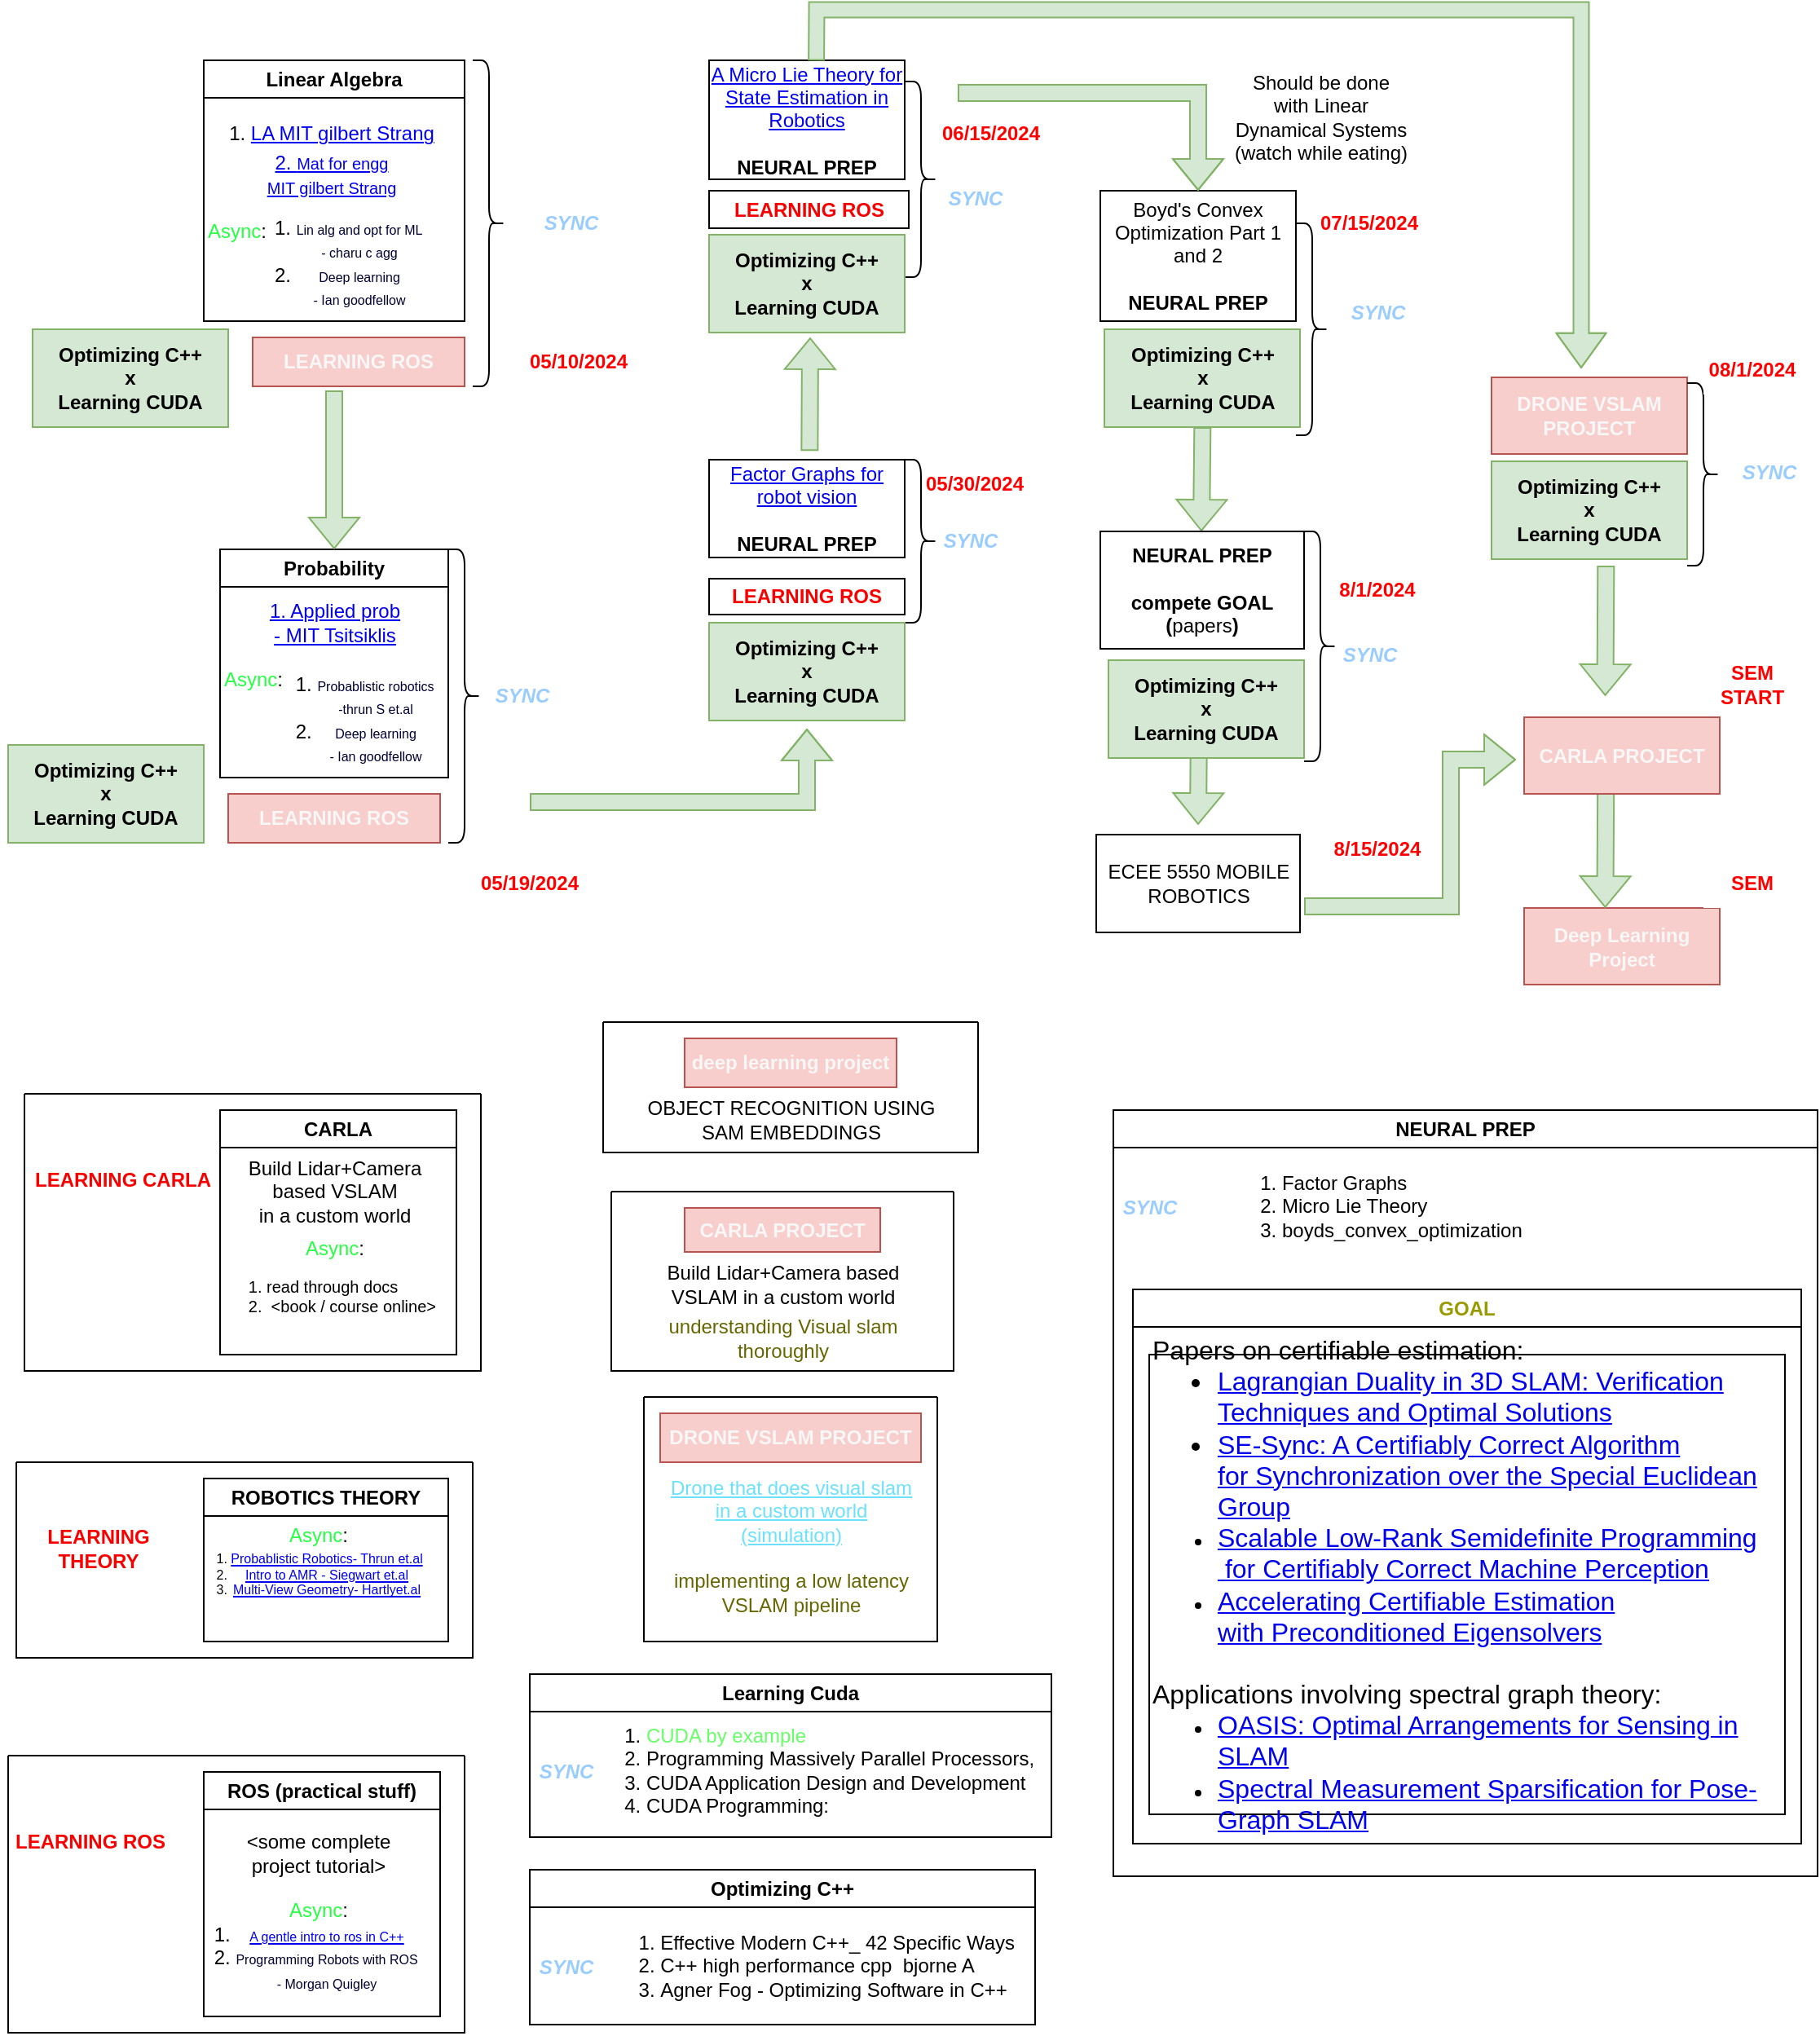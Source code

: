 <mxfile version="24.3.0" type="github">
  <diagram id="C5RBs43oDa-KdzZeNtuy" name="Page-1">
    <mxGraphModel dx="-1105" dy="280" grid="1" gridSize="10" guides="1" tooltips="1" connect="1" arrows="1" fold="1" page="1" pageScale="1" pageWidth="827" pageHeight="1169" math="0" shadow="0">
      <root>
        <mxCell id="WIyWlLk6GJQsqaUBKTNV-0" />
        <mxCell id="WIyWlLk6GJQsqaUBKTNV-1" parent="WIyWlLk6GJQsqaUBKTNV-0" />
        <mxCell id="WCqFs-Lxz6n811bPiyBm-0" value="Learning Cuda" style="swimlane;whiteSpace=wrap;html=1;" parent="WIyWlLk6GJQsqaUBKTNV-1" vertex="1">
          <mxGeometry x="2275" y="1191" width="320" height="100" as="geometry" />
        </mxCell>
        <mxCell id="WCqFs-Lxz6n811bPiyBm-3" value="&lt;ol&gt;&lt;li style=&quot;text-align: left;&quot;&gt;&lt;span style=&quot;background-color: initial;&quot;&gt;&lt;font color=&quot;#66ff66&quot;&gt;CUDA by example&lt;/font&gt;&lt;/span&gt;&lt;/li&gt;&lt;li style=&quot;text-align: left;&quot;&gt;&lt;span style=&quot;background-color: initial;&quot;&gt;Programming Massively Parallel Processors,&lt;/span&gt;&lt;br&gt;&lt;/li&gt;&lt;li style=&quot;text-align: left;&quot;&gt;CUDA Application Design and Development&amp;nbsp;&lt;br&gt;&lt;/li&gt;&lt;li style=&quot;text-align: left;&quot;&gt;CUDA Programming:&amp;nbsp;&lt;br&gt;&lt;/li&gt;&lt;/ol&gt;" style="text;html=1;align=center;verticalAlign=middle;resizable=0;points=[];autosize=1;strokeColor=none;fillColor=none;spacingTop=-7;spacingBottom=-4;" parent="WCqFs-Lxz6n811bPiyBm-0" vertex="1">
          <mxGeometry x="20" y="20" width="300" height="80" as="geometry" />
        </mxCell>
        <mxCell id="WCqFs-Lxz6n811bPiyBm-298" value="&lt;b&gt;&lt;font color=&quot;#99ccff&quot;&gt;&lt;i&gt;SYNC&lt;/i&gt;&lt;/font&gt;&lt;/b&gt;" style="text;html=1;align=center;verticalAlign=middle;resizable=0;points=[];autosize=1;strokeColor=none;fillColor=none;" parent="WCqFs-Lxz6n811bPiyBm-0" vertex="1">
          <mxGeometry x="-8" y="45" width="60" height="30" as="geometry" />
        </mxCell>
        <mxCell id="WCqFs-Lxz6n811bPiyBm-224" value="Probability" style="swimlane;whiteSpace=wrap;html=1;" parent="WIyWlLk6GJQsqaUBKTNV-1" vertex="1">
          <mxGeometry x="2085" y="501" width="140" height="140" as="geometry" />
        </mxCell>
        <mxCell id="WCqFs-Lxz6n811bPiyBm-225" value="&lt;a href=&quot;https://ocw.mit.edu/courses/6-041-probabilistic-systems-analysis-and-applied-probability-fall-2010/video_galleries/video-lectures/&quot;&gt;1. Applied prob&lt;br&gt;- MIT Tsitsiklis&lt;/a&gt;" style="text;html=1;align=center;verticalAlign=middle;resizable=0;points=[];autosize=1;strokeColor=none;fillColor=none;" parent="WCqFs-Lxz6n811bPiyBm-224" vertex="1">
          <mxGeometry x="20" y="25" width="100" height="40" as="geometry" />
        </mxCell>
        <mxCell id="WCqFs-Lxz6n811bPiyBm-226" value="&lt;ol&gt;&lt;li&gt;&lt;font style=&quot;font-size: 8px;&quot; color=&quot;#000033&quot;&gt;Probablistic robotics&lt;br&gt;-thrun S et.al&lt;br&gt;&lt;/font&gt;&lt;/li&gt;&lt;li&gt;&lt;font style=&quot;font-size: 8px;&quot; color=&quot;#000033&quot;&gt;Deep learning &lt;br&gt;- Ian goodfellow&lt;br&gt;&lt;/font&gt;&lt;/li&gt;&lt;/ol&gt;" style="text;html=1;align=center;verticalAlign=middle;resizable=0;points=[];autosize=1;strokeColor=none;fillColor=none;spacingTop=-7;spacingBottom=-4;" parent="WCqFs-Lxz6n811bPiyBm-224" vertex="1">
          <mxGeometry x="10" y="65" width="130" height="80" as="geometry" />
        </mxCell>
        <mxCell id="WCqFs-Lxz6n811bPiyBm-227" value="&lt;a href=&quot;https://www.cs.cmu.edu/~kaess/pub/Dellaert17fnt.pdf&quot;&gt;Factor Graphs for robot vision&lt;/a&gt;&lt;br&gt;&lt;br&gt;&lt;b&gt;NEURAL PREP&lt;/b&gt;" style="rounded=0;whiteSpace=wrap;html=1;" parent="WIyWlLk6GJQsqaUBKTNV-1" vertex="1">
          <mxGeometry x="2385" y="446" width="120" height="60" as="geometry" />
        </mxCell>
        <mxCell id="WCqFs-Lxz6n811bPiyBm-228" value="&lt;a href=&quot;https://arxiv.org/pdf/1812.015.pdf&quot;&gt;A Micro Lie Theory for State Estimation in Robotics&lt;/a&gt;&lt;br&gt;&lt;br&gt;&lt;b&gt;NEURAL PREP&lt;/b&gt;" style="rounded=0;whiteSpace=wrap;html=1;" parent="WIyWlLk6GJQsqaUBKTNV-1" vertex="1">
          <mxGeometry x="2385" y="201" width="120" height="73" as="geometry" />
        </mxCell>
        <mxCell id="WCqFs-Lxz6n811bPiyBm-229" value="Linear Algebra" style="swimlane;whiteSpace=wrap;html=1;" parent="WIyWlLk6GJQsqaUBKTNV-1" vertex="1">
          <mxGeometry x="2075" y="201" width="160" height="160" as="geometry" />
        </mxCell>
        <mxCell id="WCqFs-Lxz6n811bPiyBm-230" value="1. &lt;a href=&quot;https://ocw.mit.edu/courses/18-06sc-linear-algebra-fall-2011/&quot;&gt;LA MIT gilbert Strang&lt;/a&gt;" style="text;html=1;align=center;verticalAlign=middle;resizable=0;points=[];autosize=1;strokeColor=none;fillColor=none;" parent="WCqFs-Lxz6n811bPiyBm-229" vertex="1">
          <mxGeometry x="2.5" y="30" width="150" height="30" as="geometry" />
        </mxCell>
        <mxCell id="WCqFs-Lxz6n811bPiyBm-231" value="&lt;font color=&quot;#26ff43&quot;&gt;Async&lt;/font&gt;:" style="text;html=1;align=center;verticalAlign=middle;resizable=0;points=[];autosize=1;strokeColor=none;fillColor=none;" parent="WCqFs-Lxz6n811bPiyBm-229" vertex="1">
          <mxGeometry x="-10" y="90" width="60" height="30" as="geometry" />
        </mxCell>
        <mxCell id="WCqFs-Lxz6n811bPiyBm-232" value="&lt;ol&gt;&lt;li&gt;&lt;font style=&quot;font-size: 8px;&quot; color=&quot;#000033&quot;&gt;Lin alg and opt for ML&lt;br&gt;- charu c agg&lt;/font&gt;&lt;/li&gt;&lt;li&gt;&lt;font style=&quot;font-size: 8px;&quot; color=&quot;#000033&quot;&gt;Deep learning &lt;br&gt;- Ian goodfellow&lt;br&gt;&lt;/font&gt;&lt;/li&gt;&lt;/ol&gt;" style="text;html=1;align=center;verticalAlign=middle;resizable=0;points=[];autosize=1;strokeColor=none;fillColor=none;spacingTop=-7;spacingBottom=-4;" parent="WCqFs-Lxz6n811bPiyBm-229" vertex="1">
          <mxGeometry x="5" y="85" width="140" height="80" as="geometry" />
        </mxCell>
        <mxCell id="WCqFs-Lxz6n811bPiyBm-233" value="&lt;a href=&quot;https://ocw.mit.edu/courses/18-065-matrix-methods-in-data-analysis-signal-processing-and-machine-learning-spring-2018/&quot;&gt;2. &lt;font style=&quot;font-size: 10px;&quot;&gt;Mat for engg &lt;br&gt;MIT gilbert Strang&lt;/font&gt;&lt;/a&gt;" style="text;html=1;align=center;verticalAlign=middle;resizable=0;points=[];autosize=1;strokeColor=none;fillColor=none;" parent="WCqFs-Lxz6n811bPiyBm-229" vertex="1">
          <mxGeometry x="27.5" y="50" width="100" height="40" as="geometry" />
        </mxCell>
        <mxCell id="WCqFs-Lxz6n811bPiyBm-234" value="" style="shape=curlyBracket;whiteSpace=wrap;html=1;rounded=1;flipH=1;labelPosition=right;verticalLabelPosition=middle;align=left;verticalAlign=middle;size=0.5;" parent="WIyWlLk6GJQsqaUBKTNV-1" vertex="1">
          <mxGeometry x="2505" y="446" width="20" height="100" as="geometry" />
        </mxCell>
        <mxCell id="WCqFs-Lxz6n811bPiyBm-235" value="&lt;b&gt;&lt;font color=&quot;#99ccff&quot;&gt;&lt;i&gt;SYNC&lt;/i&gt;&lt;/font&gt;&lt;/b&gt;" style="text;html=1;align=center;verticalAlign=middle;resizable=0;points=[];autosize=1;strokeColor=none;fillColor=none;" parent="WIyWlLk6GJQsqaUBKTNV-1" vertex="1">
          <mxGeometry x="2515" y="481" width="60" height="30" as="geometry" />
        </mxCell>
        <mxCell id="WCqFs-Lxz6n811bPiyBm-236" value="ROBOTICS THEORY" style="swimlane;whiteSpace=wrap;html=1;" parent="WIyWlLk6GJQsqaUBKTNV-1" vertex="1">
          <mxGeometry x="2075" y="1071" width="150" height="100" as="geometry" />
        </mxCell>
        <mxCell id="WCqFs-Lxz6n811bPiyBm-237" value="&lt;font color=&quot;#26ff43&quot;&gt;Async&lt;/font&gt;:" style="text;html=1;align=center;verticalAlign=middle;resizable=0;points=[];autosize=1;strokeColor=none;fillColor=none;" parent="WCqFs-Lxz6n811bPiyBm-236" vertex="1">
          <mxGeometry x="40" y="20" width="60" height="30" as="geometry" />
        </mxCell>
        <mxCell id="WCqFs-Lxz6n811bPiyBm-238" value="" style="swimlane;startSize=0;" parent="WIyWlLk6GJQsqaUBKTNV-1" vertex="1">
          <mxGeometry x="1960" y="1061" width="280" height="120" as="geometry" />
        </mxCell>
        <mxCell id="WCqFs-Lxz6n811bPiyBm-239" value="&lt;ol style=&quot;font-size: 8px;&quot;&gt;&lt;li&gt;&lt;font color=&quot;#000033&quot; style=&quot;font-size: 8px;&quot;&gt;&lt;a href=&quot;https://docs.ufpr.br/~danielsantos/ProbabilisticRobotics.pdf&quot;&gt;Probablistic Robotics- Thrun et.al&lt;/a&gt;&lt;/font&gt;&lt;br&gt;&lt;/li&gt;&lt;li&gt;&lt;font style=&quot;font-size: 8px;&quot; color=&quot;#000033&quot;&gt;&lt;a href=&quot;https://www.ucg.ac.me/skladiste/blog_13268/objava_56689/fajlovi/Introduction%20to%20Autonomous%20Mobile%20Robots%20book.pdf&quot;&gt;Intro to AMR - Siegwart et.al&lt;/a&gt;&lt;/font&gt;&lt;/li&gt;&lt;li&gt;&lt;a href=&quot;http://www.r-5.org/files/books/computers/algo-list/image-processing/vision/Richard_Hartley_Andrew_Zisserman-Multiple_View_Geometry_in_Computer_Vision-EN.pdf&quot;&gt;&lt;font style=&quot;font-size: 8px;&quot;&gt;Multi-View Geometry- Hartlyet.al&lt;br&gt;&lt;/font&gt;&lt;/a&gt;&lt;font color=&quot;#b5739d&quot;&gt;&lt;/font&gt;&lt;/li&gt;&lt;/ol&gt;" style="text;html=1;align=center;verticalAlign=middle;resizable=0;points=[];autosize=1;strokeColor=none;fillColor=none;spacingTop=-7;spacingBottom=-4;" parent="WCqFs-Lxz6n811bPiyBm-238" vertex="1">
          <mxGeometry x="80" y="50" width="180" height="40" as="geometry" />
        </mxCell>
        <mxCell id="WCqFs-Lxz6n811bPiyBm-240" value="&lt;font color=&quot;#f70000&quot;&gt;&lt;b&gt;LEARNING &lt;br&gt;THEORY&lt;br&gt;&lt;/b&gt;&lt;/font&gt;" style="text;html=1;align=center;verticalAlign=middle;resizable=0;points=[];autosize=1;strokeColor=none;fillColor=none;" parent="WIyWlLk6GJQsqaUBKTNV-1" vertex="1">
          <mxGeometry x="1970" y="1094" width="80" height="40" as="geometry" />
        </mxCell>
        <mxCell id="WCqFs-Lxz6n811bPiyBm-242" value="" style="shape=curlyBracket;whiteSpace=wrap;html=1;rounded=1;flipH=1;labelPosition=right;verticalLabelPosition=middle;align=left;verticalAlign=middle;size=0.5;" parent="WIyWlLk6GJQsqaUBKTNV-1" vertex="1">
          <mxGeometry x="2505" y="214" width="20" height="120" as="geometry" />
        </mxCell>
        <mxCell id="WCqFs-Lxz6n811bPiyBm-243" value="&lt;b&gt;&lt;font color=&quot;#99ccff&quot;&gt;&lt;i&gt;SYNC&lt;/i&gt;&lt;/font&gt;&lt;/b&gt;" style="text;html=1;align=center;verticalAlign=middle;resizable=0;points=[];autosize=1;strokeColor=none;fillColor=none;" parent="WIyWlLk6GJQsqaUBKTNV-1" vertex="1">
          <mxGeometry x="2517.5" y="271" width="60" height="30" as="geometry" />
        </mxCell>
        <mxCell id="WCqFs-Lxz6n811bPiyBm-245" value="&lt;b&gt;CARLA&lt;/b&gt;" style="swimlane;whiteSpace=wrap;html=1;" parent="WIyWlLk6GJQsqaUBKTNV-1" vertex="1">
          <mxGeometry x="2085" y="845" width="145" height="150" as="geometry" />
        </mxCell>
        <mxCell id="WCqFs-Lxz6n811bPiyBm-246" value="&lt;font color=&quot;#26ff43&quot;&gt;Async&lt;/font&gt;:" style="text;html=1;align=center;verticalAlign=middle;resizable=0;points=[];autosize=1;strokeColor=none;fillColor=none;" parent="WCqFs-Lxz6n811bPiyBm-245" vertex="1">
          <mxGeometry x="40" y="70" width="60" height="30" as="geometry" />
        </mxCell>
        <mxCell id="WCqFs-Lxz6n811bPiyBm-247" value="Build Lidar+Camera&lt;br&gt;based VSLAM &lt;br&gt;in a custom world" style="text;html=1;align=center;verticalAlign=middle;resizable=0;points=[];autosize=1;strokeColor=none;fillColor=none;" parent="WCqFs-Lxz6n811bPiyBm-245" vertex="1">
          <mxGeometry x="5" y="20" width="130" height="60" as="geometry" />
        </mxCell>
        <mxCell id="WCqFs-Lxz6n811bPiyBm-248" value="" style="swimlane;startSize=0;" parent="WIyWlLk6GJQsqaUBKTNV-1" vertex="1">
          <mxGeometry x="1965" y="835" width="280" height="170" as="geometry" />
        </mxCell>
        <mxCell id="WCqFs-Lxz6n811bPiyBm-249" value="&lt;font color=&quot;#f70000&quot;&gt;&lt;b&gt;LEARNING CARLA&lt;/b&gt;&lt;/font&gt;" style="text;html=1;align=center;verticalAlign=middle;resizable=0;points=[];autosize=1;strokeColor=none;fillColor=none;" parent="WCqFs-Lxz6n811bPiyBm-248" vertex="1">
          <mxGeometry y="38" width="120" height="30" as="geometry" />
        </mxCell>
        <mxCell id="WCqFs-Lxz6n811bPiyBm-250" value="&lt;ol style=&quot;font-size: 11px;&quot;&gt;&lt;li style=&quot;font-size: 10px;&quot;&gt;&lt;div align=&quot;left&quot;&gt;&lt;font style=&quot;font-size: 10px;&quot;&gt;read through docs&lt;/font&gt;&lt;/div&gt;&lt;/li&gt;&lt;li style=&quot;font-size: 10px;&quot;&gt;&lt;div align=&quot;left&quot;&gt;&lt;font style=&quot;font-size: 10px;&quot;&gt;&amp;nbsp;&amp;lt;book / course online&amp;gt;&lt;/font&gt;&lt;/div&gt;&lt;/li&gt;&lt;/ol&gt;" style="text;html=1;align=center;verticalAlign=middle;resizable=0;points=[];autosize=1;strokeColor=none;fillColor=none;spacingTop=-7;spacingBottom=-4;" parent="WCqFs-Lxz6n811bPiyBm-248" vertex="1">
          <mxGeometry x="95" y="105" width="170" height="40" as="geometry" />
        </mxCell>
        <mxCell id="WCqFs-Lxz6n811bPiyBm-251" value="" style="swimlane;startSize=0;" parent="WIyWlLk6GJQsqaUBKTNV-1" vertex="1">
          <mxGeometry x="2325" y="895" width="210" height="110" as="geometry" />
        </mxCell>
        <mxCell id="WCqFs-Lxz6n811bPiyBm-252" value="&lt;font color=&quot;#f7f7f7&quot;&gt;&lt;b&gt;CARLA PROJECT&lt;br&gt;&lt;/b&gt;&lt;/font&gt;" style="whiteSpace=wrap;html=1;fillColor=#f8cecc;strokeColor=#b85450;" parent="WCqFs-Lxz6n811bPiyBm-251" vertex="1">
          <mxGeometry x="45" y="10" width="120" height="27" as="geometry" />
        </mxCell>
        <mxCell id="WCqFs-Lxz6n811bPiyBm-253" value="Build Lidar+Camera based &lt;br&gt;VSLAM in a custom world" style="text;html=1;align=center;verticalAlign=middle;resizable=0;points=[];autosize=1;strokeColor=none;fillColor=none;" parent="WCqFs-Lxz6n811bPiyBm-251" vertex="1">
          <mxGeometry x="20" y="37" width="170" height="40" as="geometry" />
        </mxCell>
        <mxCell id="WCqFs-Lxz6n811bPiyBm-254" value="&lt;font color=&quot;#666600&quot;&gt;understanding Visual slam &lt;br&gt;thoroughly&lt;br&gt;&lt;/font&gt;" style="text;html=1;align=center;verticalAlign=middle;resizable=0;points=[];autosize=1;strokeColor=none;fillColor=none;" parent="WCqFs-Lxz6n811bPiyBm-251" vertex="1">
          <mxGeometry x="20" y="70" width="170" height="40" as="geometry" />
        </mxCell>
        <mxCell id="WCqFs-Lxz6n811bPiyBm-255" value="" style="swimlane;startSize=0;" parent="WIyWlLk6GJQsqaUBKTNV-1" vertex="1">
          <mxGeometry x="2345" y="1021" width="180" height="150" as="geometry" />
        </mxCell>
        <mxCell id="WCqFs-Lxz6n811bPiyBm-256" value="&lt;font color=&quot;#f7f7f7&quot;&gt;&lt;b&gt;DRONE VSLAM PROJECT&lt;br&gt;&lt;/b&gt;&lt;/font&gt;" style="whiteSpace=wrap;html=1;fillColor=#f8cecc;strokeColor=#b85450;" parent="WCqFs-Lxz6n811bPiyBm-255" vertex="1">
          <mxGeometry x="10" y="10" width="160" height="30" as="geometry" />
        </mxCell>
        <UserObject label="&lt;font color=&quot;#6be1ff&quot;&gt;&lt;u&gt;Drone that does visual slam&lt;br&gt;in a custom world&lt;br&gt;(simulation)&lt;/u&gt;&lt;/font&gt;" link="https://github.com/TimboKZ/caltech_samaritan" id="WCqFs-Lxz6n811bPiyBm-257">
          <mxCell style="text;html=1;align=center;verticalAlign=middle;resizable=0;points=[];autosize=1;strokeColor=none;fillColor=none;" parent="WCqFs-Lxz6n811bPiyBm-255" vertex="1">
            <mxGeometry x="5" y="40" width="170" height="60" as="geometry" />
          </mxCell>
        </UserObject>
        <mxCell id="WCqFs-Lxz6n811bPiyBm-258" value="&lt;font color=&quot;#666600&quot;&gt;implementing a low latency&lt;br&gt;VSLAM pipeline&lt;br&gt;&lt;/font&gt;" style="text;html=1;align=center;verticalAlign=middle;resizable=0;points=[];autosize=1;strokeColor=none;fillColor=none;" parent="WCqFs-Lxz6n811bPiyBm-255" vertex="1">
          <mxGeometry x="5" y="100" width="170" height="40" as="geometry" />
        </mxCell>
        <UserObject label="Boyd&#39;s Convex Optimization Part 1 and 2&lt;br&gt;&lt;br&gt;&lt;b&gt;NEURAL PREP&lt;/b&gt;" link="https://www.youtube.com/playlist?list=PLoROMvodv4rMJqxxviPa4AmDClvcbHi6h" id="WCqFs-Lxz6n811bPiyBm-259">
          <mxCell style="rounded=0;whiteSpace=wrap;html=1;" parent="WIyWlLk6GJQsqaUBKTNV-1" vertex="1">
            <mxGeometry x="2625" y="281" width="120" height="80" as="geometry" />
          </mxCell>
        </UserObject>
        <mxCell id="WCqFs-Lxz6n811bPiyBm-260" value="" style="shape=curlyBracket;whiteSpace=wrap;html=1;rounded=1;flipH=1;labelPosition=right;verticalLabelPosition=middle;align=left;verticalAlign=middle;size=0.5;" parent="WIyWlLk6GJQsqaUBKTNV-1" vertex="1">
          <mxGeometry x="2745" y="301" width="20" height="130" as="geometry" />
        </mxCell>
        <mxCell id="WCqFs-Lxz6n811bPiyBm-264" value="&lt;b style=&quot;color: rgb(247, 247, 247);&quot;&gt;DRONE VSLAM PROJECT&lt;/b&gt;&lt;font color=&quot;#f7f7f7&quot;&gt;&lt;b&gt;&lt;br&gt;&lt;/b&gt;&lt;/font&gt;" style="whiteSpace=wrap;html=1;fillColor=#f8cecc;strokeColor=#b85450;" parent="WIyWlLk6GJQsqaUBKTNV-1" vertex="1">
          <mxGeometry x="2865" y="395.5" width="120" height="47" as="geometry" />
        </mxCell>
        <mxCell id="WCqFs-Lxz6n811bPiyBm-265" value="&lt;font color=&quot;#26ff43&quot;&gt;Async&lt;/font&gt;:" style="text;html=1;align=center;verticalAlign=middle;resizable=0;points=[];autosize=1;strokeColor=none;fillColor=none;" parent="WIyWlLk6GJQsqaUBKTNV-1" vertex="1">
          <mxGeometry x="2075" y="566" width="60" height="30" as="geometry" />
        </mxCell>
        <mxCell id="WCqFs-Lxz6n811bPiyBm-266" value="" style="swimlane;startSize=0;" parent="WIyWlLk6GJQsqaUBKTNV-1" vertex="1">
          <mxGeometry x="2320" y="791" width="230" height="80" as="geometry" />
        </mxCell>
        <mxCell id="WCqFs-Lxz6n811bPiyBm-267" value="&lt;font color=&quot;#f7f7f7&quot;&gt;&lt;b&gt;deep learning project&lt;br&gt;&lt;/b&gt;&lt;/font&gt;" style="whiteSpace=wrap;html=1;fillColor=#f8cecc;strokeColor=#b85450;" parent="WCqFs-Lxz6n811bPiyBm-266" vertex="1">
          <mxGeometry x="50" y="10" width="130" height="30" as="geometry" />
        </mxCell>
        <mxCell id="WCqFs-Lxz6n811bPiyBm-268" value="OBJECT RECOGNITION USING &lt;br&gt;SAM EMBEDDINGS" style="text;html=1;align=center;verticalAlign=middle;resizable=0;points=[];autosize=1;strokeColor=none;fillColor=none;" parent="WCqFs-Lxz6n811bPiyBm-266" vertex="1">
          <mxGeometry x="15" y="40" width="200" height="40" as="geometry" />
        </mxCell>
        <mxCell id="WCqFs-Lxz6n811bPiyBm-269" value="" style="shape=curlyBracket;whiteSpace=wrap;html=1;rounded=1;flipH=1;labelPosition=right;verticalLabelPosition=middle;align=left;verticalAlign=middle;size=0.5;" parent="WIyWlLk6GJQsqaUBKTNV-1" vertex="1">
          <mxGeometry x="2240" y="201" width="20" height="200" as="geometry" />
        </mxCell>
        <mxCell id="WCqFs-Lxz6n811bPiyBm-270" value="&lt;b&gt;&lt;font color=&quot;#99ccff&quot;&gt;&lt;i&gt;SYNC&lt;/i&gt;&lt;/font&gt;&lt;/b&gt;" style="text;html=1;align=center;verticalAlign=middle;resizable=0;points=[];autosize=1;strokeColor=none;fillColor=none;" parent="WIyWlLk6GJQsqaUBKTNV-1" vertex="1">
          <mxGeometry x="2270" y="286" width="60" height="30" as="geometry" />
        </mxCell>
        <mxCell id="WCqFs-Lxz6n811bPiyBm-271" value="" style="shape=curlyBracket;whiteSpace=wrap;html=1;rounded=1;flipH=1;labelPosition=right;verticalLabelPosition=middle;align=left;verticalAlign=middle;size=0.5;" parent="WIyWlLk6GJQsqaUBKTNV-1" vertex="1">
          <mxGeometry x="2225" y="501" width="20" height="180" as="geometry" />
        </mxCell>
        <mxCell id="WCqFs-Lxz6n811bPiyBm-272" value="&lt;b&gt;&lt;font color=&quot;#99ccff&quot;&gt;&lt;i&gt;SYNC&lt;/i&gt;&lt;/font&gt;&lt;/b&gt;" style="text;html=1;align=center;verticalAlign=middle;resizable=0;points=[];autosize=1;strokeColor=none;fillColor=none;" parent="WIyWlLk6GJQsqaUBKTNV-1" vertex="1">
          <mxGeometry x="2240" y="576" width="60" height="30" as="geometry" />
        </mxCell>
        <mxCell id="WCqFs-Lxz6n811bPiyBm-273" value="&lt;font color=&quot;#f7f7f7&quot;&gt;&lt;b&gt;LEARNING ROS&lt;/b&gt;&lt;/font&gt;" style="whiteSpace=wrap;html=1;fillColor=#f8cecc;strokeColor=#b85450;" parent="WIyWlLk6GJQsqaUBKTNV-1" vertex="1">
          <mxGeometry x="2105" y="371" width="130" height="30" as="geometry" />
        </mxCell>
        <mxCell id="WCqFs-Lxz6n811bPiyBm-276" value="ROS (practical stuff)" style="swimlane;whiteSpace=wrap;html=1;" parent="WIyWlLk6GJQsqaUBKTNV-1" vertex="1">
          <mxGeometry x="2075" y="1251" width="145" height="150" as="geometry" />
        </mxCell>
        <mxCell id="WCqFs-Lxz6n811bPiyBm-277" value="&lt;font color=&quot;#26ff43&quot;&gt;Async&lt;/font&gt;:" style="text;html=1;align=center;verticalAlign=middle;resizable=0;points=[];autosize=1;strokeColor=none;fillColor=none;" parent="WCqFs-Lxz6n811bPiyBm-276" vertex="1">
          <mxGeometry x="40" y="70" width="60" height="30" as="geometry" />
        </mxCell>
        <mxCell id="WCqFs-Lxz6n811bPiyBm-278" value="&amp;lt;some complete &lt;br&gt;project tutorial&amp;gt;" style="text;html=1;align=center;verticalAlign=middle;resizable=0;points=[];autosize=1;strokeColor=none;fillColor=none;" parent="WCqFs-Lxz6n811bPiyBm-276" vertex="1">
          <mxGeometry x="10" y="30" width="120" height="40" as="geometry" />
        </mxCell>
        <mxCell id="WCqFs-Lxz6n811bPiyBm-279" value="&lt;ol&gt;&lt;li&gt;&lt;font color=&quot;#000033&quot; style=&quot;font-size: 8px;&quot;&gt;&lt;a href=&quot;https://jokane.net/agitr/&quot;&gt;A gentle intro to ros in C++&lt;/a&gt;&lt;/font&gt;&lt;/li&gt;&lt;li&gt;&lt;font color=&quot;#000033&quot; style=&quot;font-size: 8px;&quot;&gt;Programming Robots with ROS &lt;br&gt;- Morgan Quigley&lt;br&gt;&lt;/font&gt;&lt;/li&gt;&lt;/ol&gt;" style="text;html=1;align=center;verticalAlign=middle;resizable=0;points=[];autosize=1;strokeColor=none;fillColor=none;spacingTop=-7;spacingBottom=-4;" parent="WCqFs-Lxz6n811bPiyBm-276" vertex="1">
          <mxGeometry x="-35" y="80" width="180" height="70" as="geometry" />
        </mxCell>
        <mxCell id="WCqFs-Lxz6n811bPiyBm-280" value="" style="swimlane;startSize=0;" parent="WIyWlLk6GJQsqaUBKTNV-1" vertex="1">
          <mxGeometry x="1955" y="1241" width="280" height="170" as="geometry" />
        </mxCell>
        <mxCell id="WCqFs-Lxz6n811bPiyBm-281" value="&lt;font color=&quot;#f70000&quot;&gt;&lt;b&gt;LEARNING ROS&lt;br&gt;&lt;/b&gt;&lt;/font&gt;" style="text;html=1;align=center;verticalAlign=middle;resizable=0;points=[];autosize=1;strokeColor=none;fillColor=none;" parent="WIyWlLk6GJQsqaUBKTNV-1" vertex="1">
          <mxGeometry x="1950" y="1279" width="110" height="30" as="geometry" />
        </mxCell>
        <mxCell id="WCqFs-Lxz6n811bPiyBm-282" value="&lt;b style=&quot;color: rgb(247, 0, 0);&quot;&gt;LEARNING ROS&lt;/b&gt;&lt;font color=&quot;#f70000&quot;&gt;&lt;b&gt;&lt;br&gt;&lt;/b&gt;&lt;/font&gt;" style="rounded=0;whiteSpace=wrap;html=1;" parent="WIyWlLk6GJQsqaUBKTNV-1" vertex="1">
          <mxGeometry x="2385" y="519" width="120" height="22" as="geometry" />
        </mxCell>
        <mxCell id="WCqFs-Lxz6n811bPiyBm-284" value="&lt;b style=&quot;color: rgb(247, 0, 0);&quot;&gt;LEARNING ROS&lt;/b&gt;&lt;font color=&quot;#f70000&quot;&gt;&lt;b&gt;&lt;br&gt;&lt;/b&gt;&lt;/font&gt;" style="rounded=0;whiteSpace=wrap;html=1;" parent="WIyWlLk6GJQsqaUBKTNV-1" vertex="1">
          <mxGeometry x="2385" y="281" width="122.5" height="23" as="geometry" />
        </mxCell>
        <mxCell id="WCqFs-Lxz6n811bPiyBm-286" value="" style="shape=flexArrow;endArrow=classic;html=1;rounded=0;fillColor=#d5e8d4;strokeColor=#82b366;entryX=0.5;entryY=0;entryDx=0;entryDy=0;" parent="WIyWlLk6GJQsqaUBKTNV-1" target="WCqFs-Lxz6n811bPiyBm-224" edge="1">
          <mxGeometry width="50" height="50" relative="1" as="geometry">
            <mxPoint x="2155" y="403.5" as="sourcePoint" />
            <mxPoint x="2155" y="491" as="targetPoint" />
          </mxGeometry>
        </mxCell>
        <mxCell id="WCqFs-Lxz6n811bPiyBm-287" value="" style="shape=flexArrow;endArrow=classic;html=1;rounded=0;fillColor=#d5e8d4;strokeColor=#82b366;" parent="WIyWlLk6GJQsqaUBKTNV-1" edge="1">
          <mxGeometry width="50" height="50" relative="1" as="geometry">
            <mxPoint x="2275" y="656" as="sourcePoint" />
            <mxPoint x="2445" y="611" as="targetPoint" />
            <Array as="points">
              <mxPoint x="2445" y="656" />
            </Array>
          </mxGeometry>
        </mxCell>
        <mxCell id="WCqFs-Lxz6n811bPiyBm-288" value="" style="shape=flexArrow;endArrow=classic;html=1;rounded=0;fillColor=#d5e8d4;strokeColor=#82b366;exitX=0.514;exitY=-0.089;exitDx=0;exitDy=0;exitPerimeter=0;" parent="WIyWlLk6GJQsqaUBKTNV-1" source="WCqFs-Lxz6n811bPiyBm-227" edge="1">
          <mxGeometry width="50" height="50" relative="1" as="geometry">
            <mxPoint x="2447.2" y="411.64" as="sourcePoint" />
            <mxPoint x="2447" y="371" as="targetPoint" />
          </mxGeometry>
        </mxCell>
        <mxCell id="WCqFs-Lxz6n811bPiyBm-289" value="" style="shape=flexArrow;endArrow=classic;html=1;rounded=0;fillColor=#d5e8d4;strokeColor=#82b366;entryX=0.5;entryY=0;entryDx=0;entryDy=0;" parent="WIyWlLk6GJQsqaUBKTNV-1" target="WCqFs-Lxz6n811bPiyBm-259" edge="1">
          <mxGeometry width="50" height="50" relative="1" as="geometry">
            <mxPoint x="2537.5" y="221" as="sourcePoint" />
            <mxPoint x="2737.5" y="331" as="targetPoint" />
            <Array as="points">
              <mxPoint x="2685" y="221" />
            </Array>
          </mxGeometry>
        </mxCell>
        <mxCell id="WCqFs-Lxz6n811bPiyBm-290" value="" style="shape=flexArrow;endArrow=classic;html=1;rounded=0;fillColor=#d5e8d4;strokeColor=#82b366;entryX=0.5;entryY=0;entryDx=0;entryDy=0;exitX=0.5;exitY=1;exitDx=0;exitDy=0;" parent="WIyWlLk6GJQsqaUBKTNV-1" edge="1">
          <mxGeometry width="50" height="50" relative="1" as="geometry">
            <mxPoint x="2935.17" y="511" as="sourcePoint" />
            <mxPoint x="2934.74" y="591" as="targetPoint" />
          </mxGeometry>
        </mxCell>
        <mxCell id="WCqFs-Lxz6n811bPiyBm-291" value="&lt;font color=&quot;#ff0000&quot;&gt;&lt;b&gt;05/10/2024&lt;/b&gt;&lt;/font&gt;" style="text;html=1;align=center;verticalAlign=middle;whiteSpace=wrap;rounded=0;fillColor=default;" parent="WIyWlLk6GJQsqaUBKTNV-1" vertex="1">
          <mxGeometry x="2275" y="371" width="60" height="30" as="geometry" />
        </mxCell>
        <mxCell id="WCqFs-Lxz6n811bPiyBm-292" value="&lt;font color=&quot;#ff0000&quot;&gt;&lt;b&gt;05/19/2024&lt;/b&gt;&lt;/font&gt;" style="text;html=1;align=center;verticalAlign=middle;whiteSpace=wrap;rounded=0;fillColor=default;" parent="WIyWlLk6GJQsqaUBKTNV-1" vertex="1">
          <mxGeometry x="2245" y="691" width="60" height="30" as="geometry" />
        </mxCell>
        <mxCell id="WCqFs-Lxz6n811bPiyBm-293" value="&lt;font color=&quot;#ff0000&quot;&gt;&lt;b&gt;07/15/2024&lt;/b&gt;&lt;/font&gt;" style="text;html=1;align=center;verticalAlign=middle;whiteSpace=wrap;rounded=0;fillColor=default;" parent="WIyWlLk6GJQsqaUBKTNV-1" vertex="1">
          <mxGeometry x="2760" y="286" width="60" height="30" as="geometry" />
        </mxCell>
        <mxCell id="WCqFs-Lxz6n811bPiyBm-295" value="&lt;font color=&quot;#ff0000&quot;&gt;&lt;b&gt;05/30/2024&lt;/b&gt;&lt;/font&gt;" style="text;html=1;align=center;verticalAlign=middle;whiteSpace=wrap;rounded=0;fillColor=default;" parent="WIyWlLk6GJQsqaUBKTNV-1" vertex="1">
          <mxGeometry x="2517.5" y="446" width="60" height="30" as="geometry" />
        </mxCell>
        <mxCell id="WCqFs-Lxz6n811bPiyBm-299" value="Optimizing C++" style="swimlane;whiteSpace=wrap;html=1;" parent="WIyWlLk6GJQsqaUBKTNV-1" vertex="1">
          <mxGeometry x="2275" y="1311" width="310" height="95" as="geometry" />
        </mxCell>
        <mxCell id="WCqFs-Lxz6n811bPiyBm-300" value="&lt;ol&gt;&lt;li style=&quot;text-align: left;&quot;&gt;&lt;span style=&quot;background-color: initial;&quot;&gt;&lt;span style=&quot;font-size: 12px;&quot;&gt;Effective Modern C++_ 42 Specific Ways&amp;nbsp;&lt;/span&gt;&lt;/span&gt;&lt;br&gt;&lt;/li&gt;&lt;li style=&quot;text-align: left;&quot;&gt;&lt;span style=&quot;background-color: initial;&quot;&gt;&lt;span style=&quot;font-size: 12px;&quot;&gt;C++ high performance cpp&amp;nbsp; bjorne A&lt;/span&gt;&lt;/span&gt;&lt;/li&gt;&lt;li style=&quot;text-align: left;&quot;&gt;&lt;span style=&quot;font-size: 12px;&quot;&gt;Agner Fog - Optimizing Software in C++&lt;/span&gt;&lt;br&gt;&lt;/li&gt;&lt;/ol&gt;" style="text;html=1;align=center;verticalAlign=middle;resizable=0;points=[];autosize=1;strokeColor=none;fillColor=none;spacingTop=-7;spacingBottom=-4;" parent="WCqFs-Lxz6n811bPiyBm-299" vertex="1">
          <mxGeometry x="30" y="25" width="280" height="70" as="geometry" />
        </mxCell>
        <mxCell id="WCqFs-Lxz6n811bPiyBm-301" value="&lt;b&gt;&lt;font color=&quot;#99ccff&quot;&gt;&lt;i&gt;SYNC&lt;/i&gt;&lt;/font&gt;&lt;/b&gt;" style="text;html=1;align=center;verticalAlign=middle;resizable=0;points=[];autosize=1;strokeColor=none;fillColor=none;" parent="WCqFs-Lxz6n811bPiyBm-299" vertex="1">
          <mxGeometry x="-8" y="45" width="60" height="30" as="geometry" />
        </mxCell>
        <mxCell id="WCqFs-Lxz6n811bPiyBm-302" value="NEURAL PREP" style="swimlane;whiteSpace=wrap;html=1;" parent="WIyWlLk6GJQsqaUBKTNV-1" vertex="1">
          <mxGeometry x="2633" y="845" width="432" height="470" as="geometry" />
        </mxCell>
        <UserObject label="&lt;div style=&quot;text-align: left;&quot;&gt;1. Factor Graphs&lt;/div&gt;&lt;div style=&quot;text-align: left;&quot;&gt;2. Micro Lie Theory&lt;br&gt;3. boyds_convex_optimization&lt;/div&gt;" link="https://arxiv.org/pdf/1812.015" id="WCqFs-Lxz6n811bPiyBm-303">
          <mxCell style="text;html=1;align=center;verticalAlign=middle;resizable=0;points=[];autosize=1;strokeColor=none;fillColor=none;spacingTop=-7;spacingBottom=-4;" parent="WCqFs-Lxz6n811bPiyBm-302" vertex="1">
            <mxGeometry x="80" y="40" width="180" height="40" as="geometry" />
          </mxCell>
        </UserObject>
        <mxCell id="WCqFs-Lxz6n811bPiyBm-304" value="&lt;b&gt;&lt;font color=&quot;#99ccff&quot;&gt;&lt;i&gt;SYNC&lt;/i&gt;&lt;/font&gt;&lt;/b&gt;" style="text;html=1;align=center;verticalAlign=middle;resizable=0;points=[];autosize=1;strokeColor=none;fillColor=none;" parent="WCqFs-Lxz6n811bPiyBm-302" vertex="1">
          <mxGeometry x="-8" y="45" width="60" height="30" as="geometry" />
        </mxCell>
        <mxCell id="WCqFs-Lxz6n811bPiyBm-308" value="&lt;font style=&quot;&quot; color=&quot;#999900&quot;&gt;GOAL&lt;/font&gt;" style="swimlane;whiteSpace=wrap;html=1;" parent="WCqFs-Lxz6n811bPiyBm-302" vertex="1">
          <mxGeometry x="12" y="110" width="410" height="340" as="geometry" />
        </mxCell>
        <mxCell id="WCqFs-Lxz6n811bPiyBm-305" value="&lt;div style=&quot;font-size: 12pt; font-family: Aptos, Aptos_EmbeddedFont, Aptos_MSFontService, Calibri, Helvetica, sans-serif, serif, EmojiFont;&quot;&gt;Papers on certifiable estimation:&lt;/div&gt;&lt;ul style=&quot;list-style-position: initial; list-style-image: initial; margin-top: 0px; margin-bottom: 0px;&quot; data-editing-info=&quot;{&amp;quot;orderedStyleType&amp;quot;:1,&amp;quot;unorderedStyleType&amp;quot;:1}&quot;&gt;&lt;li style=&quot;font-size: 12pt; font-family: Aptos, Aptos_EmbeddedFont, Aptos_MSFontService, Calibri, Helvetica, sans-serif;&quot;&gt;&lt;div style=&quot;font-size: 12pt; font-family: Aptos, Aptos_EmbeddedFont, Aptos_MSFontService, Calibri, Helvetica, sans-serif, serif, EmojiFont;&quot;&gt;&lt;a data-linkindex=&quot;0&quot; title=&quot;&quot; id=&quot;LPlnk&quot; data-auth=&quot;VerificationFailed&quot; rel=&quot;noopener noreferrer&quot; target=&quot;_blank&quot; href=&quot;https://nam12.safelinks.protection.outlook.com/?url=https%3A%2F%2Fdavid-m-rosen.github.io%2Fpublication%2Flagrangianduality3d-iros%2F&amp;amp;data=05%7C02%7Cselvakumaran.k%40northeastern.edu%7C8b3324a4dcb84bf4007108dc5800ed8f%7Ca8eec281aaa34daeac9b9a398b9215e7%7C0%7C0%7C638482008208464834%7CUnknown%7CTWFpbGZsb3d8eyJWIjoiMC4wLjAwMDAiLCJQIjoiV2luMzIiLCJBTiI6Ik1haWwiLCJXVCI6Mn0%3D%7C0%7C%7C%7C&amp;amp;sdata=uy5QHqlsX3ec9kowpEjcKoK%2FUZZnIfYUPaPF8kh%2Fgvc%3D&amp;amp;reserved=0&quot;&gt;Lagrangian Duality in 3D SLAM: Verification &lt;br&gt;Techniques and Optimal Solutions&lt;/a&gt;&lt;/div&gt;&lt;/li&gt;&lt;li style=&quot;font-size: 12pt; font-family: Aptos, Aptos_EmbeddedFont, Aptos_MSFontService, Calibri, Helvetica, sans-serif;&quot;&gt;&lt;div style=&quot;font-size: 12pt; font-family: Aptos, Aptos_EmbeddedFont, Aptos_MSFontService, Calibri, Helvetica, sans-serif, serif, EmojiFont;&quot;&gt;&lt;a data-linkindex=&quot;1&quot; title=&quot;&quot; id=&quot;LPlnk&quot; data-auth=&quot;VerificationFailed&quot; rel=&quot;noopener noreferrer&quot; target=&quot;_blank&quot; href=&quot;https://nam12.safelinks.protection.outlook.com/?url=https%3A%2F%2Fdavid-m-rosen.github.io%2Fpublication%2Fsesync-ijrr%2F&amp;amp;data=05%7C02%7Cselvakumaran.k%40northeastern.edu%7C8b3324a4dcb84bf4007108dc5800ed8f%7Ca8eec281aaa34daeac9b9a398b9215e7%7C0%7C0%7C638482008208472766%7CUnknown%7CTWFpbGZsb3d8eyJWIjoiMC4wLjAwMDAiLCJQIjoiV2luMzIiLCJBTiI6Ik1haWwiLCJXVCI6Mn0%3D%7C0%7C%7C%7C&amp;amp;sdata=ZS7UnnjB3%2ByzpS%2FoSQmw0pBWjrons9i7lgkX2dU0yb0%3D&amp;amp;reserved=0&quot;&gt;SE-Sync: A Certifiably Correct Algorithm &lt;br&gt;for Synchronization over the Special Euclidean Group&lt;/a&gt;&lt;/div&gt;&lt;/li&gt;&lt;li style=&quot;&quot;&gt;&lt;div style=&quot;&quot;&gt;&lt;font face=&quot;Aptos, Aptos_EmbeddedFont, Aptos_MSFontService, Calibri, Helvetica, sans-serif, serif, EmojiFont&quot; color=&quot;#0000ee&quot;&gt;&lt;span style=&quot;font-size: 16px;&quot;&gt;&lt;u&gt;Scalable Low-Rank Semidefinite Programming&lt;br&gt;&amp;nbsp;for Certifiably Correct Machine Perception&lt;/u&gt;&lt;/span&gt;&lt;/font&gt;&lt;br&gt;&lt;/div&gt;&lt;/li&gt;&lt;li style=&quot;&quot;&gt;&lt;div style=&quot;&quot;&gt;&lt;font face=&quot;Aptos, Aptos_EmbeddedFont, Aptos_MSFontService, Calibri, Helvetica, sans-serif, serif, EmojiFont&quot; color=&quot;#0000ee&quot;&gt;&lt;span style=&quot;font-size: 16px;&quot;&gt;&lt;u&gt;Accelerating Certifiable Estimation &lt;br&gt;with Preconditioned Eigensolvers&lt;/u&gt;&lt;/span&gt;&lt;/font&gt;&lt;br&gt;&lt;/div&gt;&lt;/li&gt;&lt;/ul&gt;&lt;div style=&quot;font-size: 16px; font-family: Aptos, Aptos_EmbeddedFont, Aptos_MSFontService, Calibri, Helvetica, sans-serif, serif, EmojiFont;&quot;&gt;&lt;br&gt;&lt;/div&gt;&lt;div style=&quot;font-size: 16px; font-family: Aptos, Aptos_EmbeddedFont, Aptos_MSFontService, Calibri, Helvetica, sans-serif, serif, EmojiFont;&quot;&gt;Applications involving spectral graph theory:&lt;/div&gt;&lt;ul style=&quot;list-style-position: initial; list-style-image: initial; margin-top: 0px; margin-bottom: 0px;&quot; data-editing-info=&quot;{&amp;quot;orderedStyleType&amp;quot;:1,&amp;quot;unorderedStyleType&amp;quot;:1}&quot;&gt;&lt;li style=&quot;&quot;&gt;&lt;div style=&quot;&quot;&gt;&lt;span style=&quot;background-color: initial; font-size: 16px;&quot;&gt;&lt;font face=&quot;Aptos, Aptos_EmbeddedFont, Aptos_MSFontService, Calibri, Helvetica, sans-serif, serif, EmojiFont&quot; color=&quot;#0000ee&quot;&gt;&lt;u&gt;OASIS: Optimal Arrangements for Sensing in SLAM&lt;/u&gt;&lt;/font&gt;&lt;/span&gt;&lt;/div&gt;&lt;/li&gt;&lt;li style=&quot;&quot;&gt;&lt;div style=&quot;&quot;&gt;&lt;a style=&quot;font-family: Aptos, Aptos_EmbeddedFont, Aptos_MSFontService, Calibri, Helvetica, sans-serif, serif, EmojiFont; font-size: 12pt; background-color: initial;&quot; data-linkindex=&quot;5&quot; title=&quot;&quot; id=&quot;LPlnk&quot; data-auth=&quot;VerificationFailed&quot; rel=&quot;noopener noreferrer&quot; target=&quot;_blank&quot; href=&quot;https://nam12.safelinks.protection.outlook.com/?url=https%3A%2F%2Fdavid-m-rosen.github.io%2Fpublication%2Fspectralsparsification-iros%2F&amp;amp;data=05%7C02%7Cselvakumaran.k%40northeastern.edu%7C8b3324a4dcb84bf4007108dc5800ed8f%7Ca8eec281aaa34daeac9b9a398b9215e7%7C0%7C0%7C638482008208502972%7CUnknown%7CTWFpbGZsb3d8eyJWIjoiMC4wLjAwMDAiLCJQIjoiV2luMzIiLCJBTiI6Ik1haWwiLCJXVCI6Mn0%3D%7C0%7C%7C%7C&amp;amp;sdata=jr1mQBVEer6PyIq7iK%2B9MY8vyC2MyMKXiI8hKL5vNnU%3D&amp;amp;reserved=0&quot;&gt;Spectral Measurement Sparsification for Pose-Graph SLAM&lt;/a&gt;&lt;br&gt;&lt;/div&gt;&lt;/li&gt;&lt;/ul&gt;" style="rounded=0;whiteSpace=wrap;html=1;align=left;" parent="WCqFs-Lxz6n811bPiyBm-308" vertex="1">
          <mxGeometry x="10" y="40" width="390" height="282" as="geometry" />
        </mxCell>
        <mxCell id="WCqFs-Lxz6n811bPiyBm-307" style="edgeStyle=orthogonalEdgeStyle;rounded=0;orthogonalLoop=1;jettySize=auto;html=1;exitX=0.5;exitY=1;exitDx=0;exitDy=0;" parent="WCqFs-Lxz6n811bPiyBm-308" source="WCqFs-Lxz6n811bPiyBm-305" target="WCqFs-Lxz6n811bPiyBm-305" edge="1">
          <mxGeometry relative="1" as="geometry" />
        </mxCell>
        <mxCell id="WCqFs-Lxz6n811bPiyBm-310" value="&lt;font color=&quot;#f7f7f7&quot;&gt;&lt;b&gt;LEARNING ROS&lt;/b&gt;&lt;/font&gt;" style="whiteSpace=wrap;html=1;fillColor=#f8cecc;strokeColor=#b85450;" parent="WIyWlLk6GJQsqaUBKTNV-1" vertex="1">
          <mxGeometry x="2090" y="651" width="130" height="30" as="geometry" />
        </mxCell>
        <mxCell id="WCqFs-Lxz6n811bPiyBm-312" value="&lt;b&gt;Optimizing C++&lt;/b&gt;&lt;div&gt;&lt;b&gt;x&lt;/b&gt;&lt;/div&gt;&lt;div&gt;&lt;b&gt;Learning CUDA&lt;/b&gt;&lt;/div&gt;" style="rounded=0;whiteSpace=wrap;html=1;fillColor=#d5e8d4;strokeColor=#82b366;" parent="WIyWlLk6GJQsqaUBKTNV-1" vertex="1">
          <mxGeometry x="1970" y="366" width="120" height="60" as="geometry" />
        </mxCell>
        <mxCell id="WCqFs-Lxz6n811bPiyBm-313" value="&lt;b&gt;Optimizing C++&lt;/b&gt;&lt;div&gt;&lt;b&gt;x&lt;/b&gt;&lt;/div&gt;&lt;div&gt;&lt;b&gt;Learning CUDA&lt;/b&gt;&lt;/div&gt;" style="rounded=0;whiteSpace=wrap;html=1;fillColor=#d5e8d4;strokeColor=#82b366;" parent="WIyWlLk6GJQsqaUBKTNV-1" vertex="1">
          <mxGeometry x="1955" y="621" width="120" height="60" as="geometry" />
        </mxCell>
        <mxCell id="WCqFs-Lxz6n811bPiyBm-314" value="&lt;b&gt;Optimizing C++&lt;/b&gt;&lt;div&gt;&lt;b&gt;x&lt;/b&gt;&lt;/div&gt;&lt;div&gt;&lt;b&gt;Learning CUDA&lt;/b&gt;&lt;/div&gt;" style="rounded=0;whiteSpace=wrap;html=1;fillColor=#d5e8d4;strokeColor=#82b366;" parent="WIyWlLk6GJQsqaUBKTNV-1" vertex="1">
          <mxGeometry x="2385" y="546" width="120" height="60" as="geometry" />
        </mxCell>
        <mxCell id="WCqFs-Lxz6n811bPiyBm-315" value="&lt;b&gt;Optimizing C++&lt;/b&gt;&lt;div&gt;&lt;b&gt;x&lt;/b&gt;&lt;/div&gt;&lt;div&gt;&lt;b&gt;Learning CUDA&lt;/b&gt;&lt;/div&gt;" style="rounded=0;whiteSpace=wrap;html=1;fillColor=#d5e8d4;strokeColor=#82b366;" parent="WIyWlLk6GJQsqaUBKTNV-1" vertex="1">
          <mxGeometry x="2385" y="308" width="120" height="60" as="geometry" />
        </mxCell>
        <mxCell id="WCqFs-Lxz6n811bPiyBm-321" value="&lt;b&gt;Optimizing C++&lt;/b&gt;&lt;div&gt;&lt;b&gt;x&lt;/b&gt;&lt;/div&gt;&lt;div&gt;&lt;b&gt;Learning CUDA&lt;/b&gt;&lt;/div&gt;" style="rounded=0;whiteSpace=wrap;html=1;fillColor=#d5e8d4;strokeColor=#82b366;" parent="WIyWlLk6GJQsqaUBKTNV-1" vertex="1">
          <mxGeometry x="2865" y="447" width="120" height="60" as="geometry" />
        </mxCell>
        <mxCell id="WCqFs-Lxz6n811bPiyBm-323" value="" style="shape=curlyBracket;whiteSpace=wrap;html=1;rounded=1;flipH=1;labelPosition=right;verticalLabelPosition=middle;align=left;verticalAlign=middle;size=0.5;" parent="WIyWlLk6GJQsqaUBKTNV-1" vertex="1">
          <mxGeometry x="2750" y="490" width="20" height="141" as="geometry" />
        </mxCell>
        <mxCell id="WCqFs-Lxz6n811bPiyBm-324" value="&lt;b&gt;&lt;font color=&quot;#99ccff&quot;&gt;&lt;i&gt;SYNC&lt;/i&gt;&lt;/font&gt;&lt;/b&gt;" style="text;html=1;align=center;verticalAlign=middle;resizable=0;points=[];autosize=1;strokeColor=none;fillColor=none;" parent="WIyWlLk6GJQsqaUBKTNV-1" vertex="1">
          <mxGeometry x="2760" y="551" width="60" height="30" as="geometry" />
        </mxCell>
        <mxCell id="WCqFs-Lxz6n811bPiyBm-325" value="&lt;b style=&quot;color: rgb(247, 247, 247);&quot;&gt;Deep Learning Project&lt;/b&gt;&lt;font color=&quot;#f7f7f7&quot;&gt;&lt;b&gt;&lt;br&gt;&lt;/b&gt;&lt;/font&gt;" style="whiteSpace=wrap;html=1;fillColor=#f8cecc;strokeColor=#b85450;" parent="WIyWlLk6GJQsqaUBKTNV-1" vertex="1">
          <mxGeometry x="2885" y="721" width="120" height="47" as="geometry" />
        </mxCell>
        <mxCell id="WCqFs-Lxz6n811bPiyBm-327" value="&lt;font color=&quot;#ff0000&quot;&gt;&lt;b&gt;8/15/2024&lt;/b&gt;&lt;/font&gt;" style="text;html=1;align=center;verticalAlign=middle;whiteSpace=wrap;rounded=0;fillColor=default;" parent="WIyWlLk6GJQsqaUBKTNV-1" vertex="1">
          <mxGeometry x="2765" y="670" width="60" height="30" as="geometry" />
        </mxCell>
        <mxCell id="WCqFs-Lxz6n811bPiyBm-333" value="Should be done &lt;br&gt;with Linear &lt;br&gt;Dynamical Systems &lt;br&gt;(watch while eating)" style="text;html=1;align=center;verticalAlign=middle;resizable=0;points=[];autosize=1;strokeColor=none;fillColor=none;" parent="WIyWlLk6GJQsqaUBKTNV-1" vertex="1">
          <mxGeometry x="2695" y="201" width="130" height="70" as="geometry" />
        </mxCell>
        <mxCell id="WCqFs-Lxz6n811bPiyBm-334" value="&lt;font color=&quot;#ff0000&quot;&gt;&lt;b&gt;06/15/2024&lt;/b&gt;&lt;/font&gt;" style="text;html=1;align=center;verticalAlign=middle;whiteSpace=wrap;rounded=0;fillColor=default;" parent="WIyWlLk6GJQsqaUBKTNV-1" vertex="1">
          <mxGeometry x="2527.5" y="231" width="60" height="30" as="geometry" />
        </mxCell>
        <mxCell id="WCqFs-Lxz6n811bPiyBm-336" value="&lt;b&gt;Optimizing C++&lt;/b&gt;&lt;div&gt;&lt;b&gt;x&lt;/b&gt;&lt;/div&gt;&lt;div&gt;&lt;b&gt;Learning CUDA&lt;/b&gt;&lt;/div&gt;" style="rounded=0;whiteSpace=wrap;html=1;fillColor=#d5e8d4;strokeColor=#82b366;" parent="WIyWlLk6GJQsqaUBKTNV-1" vertex="1">
          <mxGeometry x="2627.5" y="366" width="120" height="60" as="geometry" />
        </mxCell>
        <mxCell id="WCqFs-Lxz6n811bPiyBm-338" value="" style="shape=flexArrow;endArrow=classic;html=1;rounded=0;fillColor=#d5e8d4;strokeColor=#82b366;width=9.474;endSize=6.7;exitX=0.68;exitY=-0.066;exitDx=0;exitDy=0;exitPerimeter=0;" parent="WIyWlLk6GJQsqaUBKTNV-1" edge="1">
          <mxGeometry width="50" height="50" relative="1" as="geometry">
            <mxPoint x="2450.8" y="201.182" as="sourcePoint" />
            <mxPoint x="2920" y="390" as="targetPoint" />
            <Array as="points">
              <mxPoint x="2451" y="170" />
              <mxPoint x="2560" y="170" />
              <mxPoint x="2660" y="170" />
              <mxPoint x="2790" y="170" />
              <mxPoint x="2920" y="170" />
            </Array>
          </mxGeometry>
        </mxCell>
        <mxCell id="WCqFs-Lxz6n811bPiyBm-340" value="" style="shape=flexArrow;endArrow=classic;html=1;rounded=0;fillColor=#d5e8d4;strokeColor=#82b366;exitX=0.5;exitY=1;exitDx=0;exitDy=0;" parent="WIyWlLk6GJQsqaUBKTNV-1" edge="1">
          <mxGeometry width="50" height="50" relative="1" as="geometry">
            <mxPoint x="2687.67" y="426" as="sourcePoint" />
            <mxPoint x="2687" y="490" as="targetPoint" />
          </mxGeometry>
        </mxCell>
        <mxCell id="WCqFs-Lxz6n811bPiyBm-341" value="&lt;b&gt;&lt;font color=&quot;#99ccff&quot;&gt;&lt;i&gt;SYNC&lt;/i&gt;&lt;/font&gt;&lt;/b&gt;" style="text;html=1;align=center;verticalAlign=middle;resizable=0;points=[];autosize=1;strokeColor=none;fillColor=none;" parent="WIyWlLk6GJQsqaUBKTNV-1" vertex="1">
          <mxGeometry x="2765" y="341" width="60" height="30" as="geometry" />
        </mxCell>
        <mxCell id="WCqFs-Lxz6n811bPiyBm-344" value="" style="shape=curlyBracket;whiteSpace=wrap;html=1;rounded=1;flipH=1;labelPosition=right;verticalLabelPosition=middle;align=left;verticalAlign=middle;size=0.5;" parent="WIyWlLk6GJQsqaUBKTNV-1" vertex="1">
          <mxGeometry x="2985" y="399" width="20" height="112" as="geometry" />
        </mxCell>
        <mxCell id="WCqFs-Lxz6n811bPiyBm-345" value="&lt;font color=&quot;#ff0000&quot;&gt;&lt;b&gt;08/1/2024&lt;/b&gt;&lt;/font&gt;" style="text;html=1;align=center;verticalAlign=middle;whiteSpace=wrap;rounded=0;fillColor=default;" parent="WIyWlLk6GJQsqaUBKTNV-1" vertex="1">
          <mxGeometry x="2995" y="376" width="60" height="30" as="geometry" />
        </mxCell>
        <mxCell id="WCqFs-Lxz6n811bPiyBm-346" value="&lt;b&gt;&lt;font color=&quot;#99ccff&quot;&gt;&lt;i&gt;SYNC&lt;/i&gt;&lt;/font&gt;&lt;/b&gt;" style="text;html=1;align=center;verticalAlign=middle;resizable=0;points=[];autosize=1;strokeColor=none;fillColor=none;" parent="WIyWlLk6GJQsqaUBKTNV-1" vertex="1">
          <mxGeometry x="3005" y="439" width="60" height="30" as="geometry" />
        </mxCell>
        <mxCell id="WCqFs-Lxz6n811bPiyBm-347" value="&lt;font color=&quot;#ff0000&quot;&gt;&lt;b&gt;SEM START&lt;/b&gt;&lt;/font&gt;" style="text;html=1;align=center;verticalAlign=middle;whiteSpace=wrap;rounded=0;fillColor=default;" parent="WIyWlLk6GJQsqaUBKTNV-1" vertex="1">
          <mxGeometry x="2995" y="569" width="60" height="30" as="geometry" />
        </mxCell>
        <mxCell id="WCqFs-Lxz6n811bPiyBm-349" value="" style="shape=flexArrow;endArrow=classic;html=1;rounded=0;fillColor=#d5e8d4;strokeColor=#82b366;entryX=0.5;entryY=0;entryDx=0;entryDy=0;exitX=0.5;exitY=1;exitDx=0;exitDy=0;" parent="WIyWlLk6GJQsqaUBKTNV-1" edge="1">
          <mxGeometry width="50" height="50" relative="1" as="geometry">
            <mxPoint x="2935.14" y="641" as="sourcePoint" />
            <mxPoint x="2934.71" y="721" as="targetPoint" />
          </mxGeometry>
        </mxCell>
        <mxCell id="WCqFs-Lxz6n811bPiyBm-350" value="&lt;b style=&quot;color: rgb(247, 247, 247);&quot;&gt;CARLA PROJECT&lt;/b&gt;&lt;font color=&quot;#f7f7f7&quot;&gt;&lt;b&gt;&lt;br&gt;&lt;/b&gt;&lt;/font&gt;" style="whiteSpace=wrap;html=1;fillColor=#f8cecc;strokeColor=#b85450;" parent="WIyWlLk6GJQsqaUBKTNV-1" vertex="1">
          <mxGeometry x="2885" y="604" width="120" height="47" as="geometry" />
        </mxCell>
        <mxCell id="WCqFs-Lxz6n811bPiyBm-351" value="&lt;font color=&quot;#ff0000&quot;&gt;&lt;b&gt;SEM&lt;/b&gt;&lt;/font&gt;" style="text;html=1;align=center;verticalAlign=middle;whiteSpace=wrap;rounded=0;fillColor=default;" parent="WIyWlLk6GJQsqaUBKTNV-1" vertex="1">
          <mxGeometry x="2995" y="691" width="60" height="30" as="geometry" />
        </mxCell>
        <mxCell id="WCqFs-Lxz6n811bPiyBm-354" value="" style="shape=flexArrow;endArrow=classic;html=1;rounded=0;fillColor=#d5e8d4;strokeColor=#82b366;" parent="WIyWlLk6GJQsqaUBKTNV-1" edge="1">
          <mxGeometry width="50" height="50" relative="1" as="geometry">
            <mxPoint x="2750" y="720" as="sourcePoint" />
            <mxPoint x="2880" y="630" as="targetPoint" />
            <Array as="points">
              <mxPoint x="2840" y="720" />
              <mxPoint x="2840" y="630" />
            </Array>
          </mxGeometry>
        </mxCell>
        <mxCell id="WCqFs-Lxz6n811bPiyBm-356" value="&lt;b&gt;Optimizing C++&lt;/b&gt;&lt;div&gt;&lt;b&gt;x&lt;/b&gt;&lt;/div&gt;&lt;div&gt;&lt;b&gt;Learning CUDA&lt;/b&gt;&lt;/div&gt;" style="rounded=0;whiteSpace=wrap;html=1;fillColor=#d5e8d4;strokeColor=#82b366;" parent="WIyWlLk6GJQsqaUBKTNV-1" vertex="1">
          <mxGeometry x="2630" y="569" width="120" height="60" as="geometry" />
        </mxCell>
        <mxCell id="WCqFs-Lxz6n811bPiyBm-359" value="" style="shape=flexArrow;endArrow=classic;html=1;rounded=0;fillColor=#d5e8d4;strokeColor=#82b366;exitX=0.5;exitY=1;exitDx=0;exitDy=0;" parent="WIyWlLk6GJQsqaUBKTNV-1" edge="1">
          <mxGeometry width="50" height="50" relative="1" as="geometry">
            <mxPoint x="2685.33" y="628.5" as="sourcePoint" />
            <mxPoint x="2685" y="670" as="targetPoint" />
          </mxGeometry>
        </mxCell>
        <mxCell id="WCqFs-Lxz6n811bPiyBm-360" value="&lt;font color=&quot;#ff0000&quot;&gt;&lt;b&gt;8/1&lt;/b&gt;&lt;/font&gt;&lt;b style=&quot;color: rgb(255, 0, 0); background-color: initial;&quot;&gt;/2024&lt;/b&gt;" style="text;html=1;align=center;verticalAlign=middle;whiteSpace=wrap;rounded=0;fillColor=default;" parent="WIyWlLk6GJQsqaUBKTNV-1" vertex="1">
          <mxGeometry x="2765" y="511" width="60" height="30" as="geometry" />
        </mxCell>
        <mxCell id="WCqFs-Lxz6n811bPiyBm-363" value="&lt;b&gt;NEURAL PREP&lt;/b&gt;&lt;div&gt;&lt;b&gt;&lt;br&gt;&lt;/b&gt;&lt;/div&gt;&lt;div&gt;&lt;b&gt;compete GOAL (&lt;/b&gt;papers&lt;b&gt;)&lt;/b&gt;&lt;/div&gt;" style="rounded=0;whiteSpace=wrap;html=1;" parent="WIyWlLk6GJQsqaUBKTNV-1" vertex="1">
          <mxGeometry x="2625" y="490" width="125" height="72" as="geometry" />
        </mxCell>
        <mxCell id="WCqFs-Lxz6n811bPiyBm-364" value="ECEE 5550 MOBILE ROBOTICS" style="rounded=0;whiteSpace=wrap;html=1;" parent="WIyWlLk6GJQsqaUBKTNV-1" vertex="1">
          <mxGeometry x="2622.5" y="676" width="125" height="60" as="geometry" />
        </mxCell>
      </root>
    </mxGraphModel>
  </diagram>
</mxfile>
